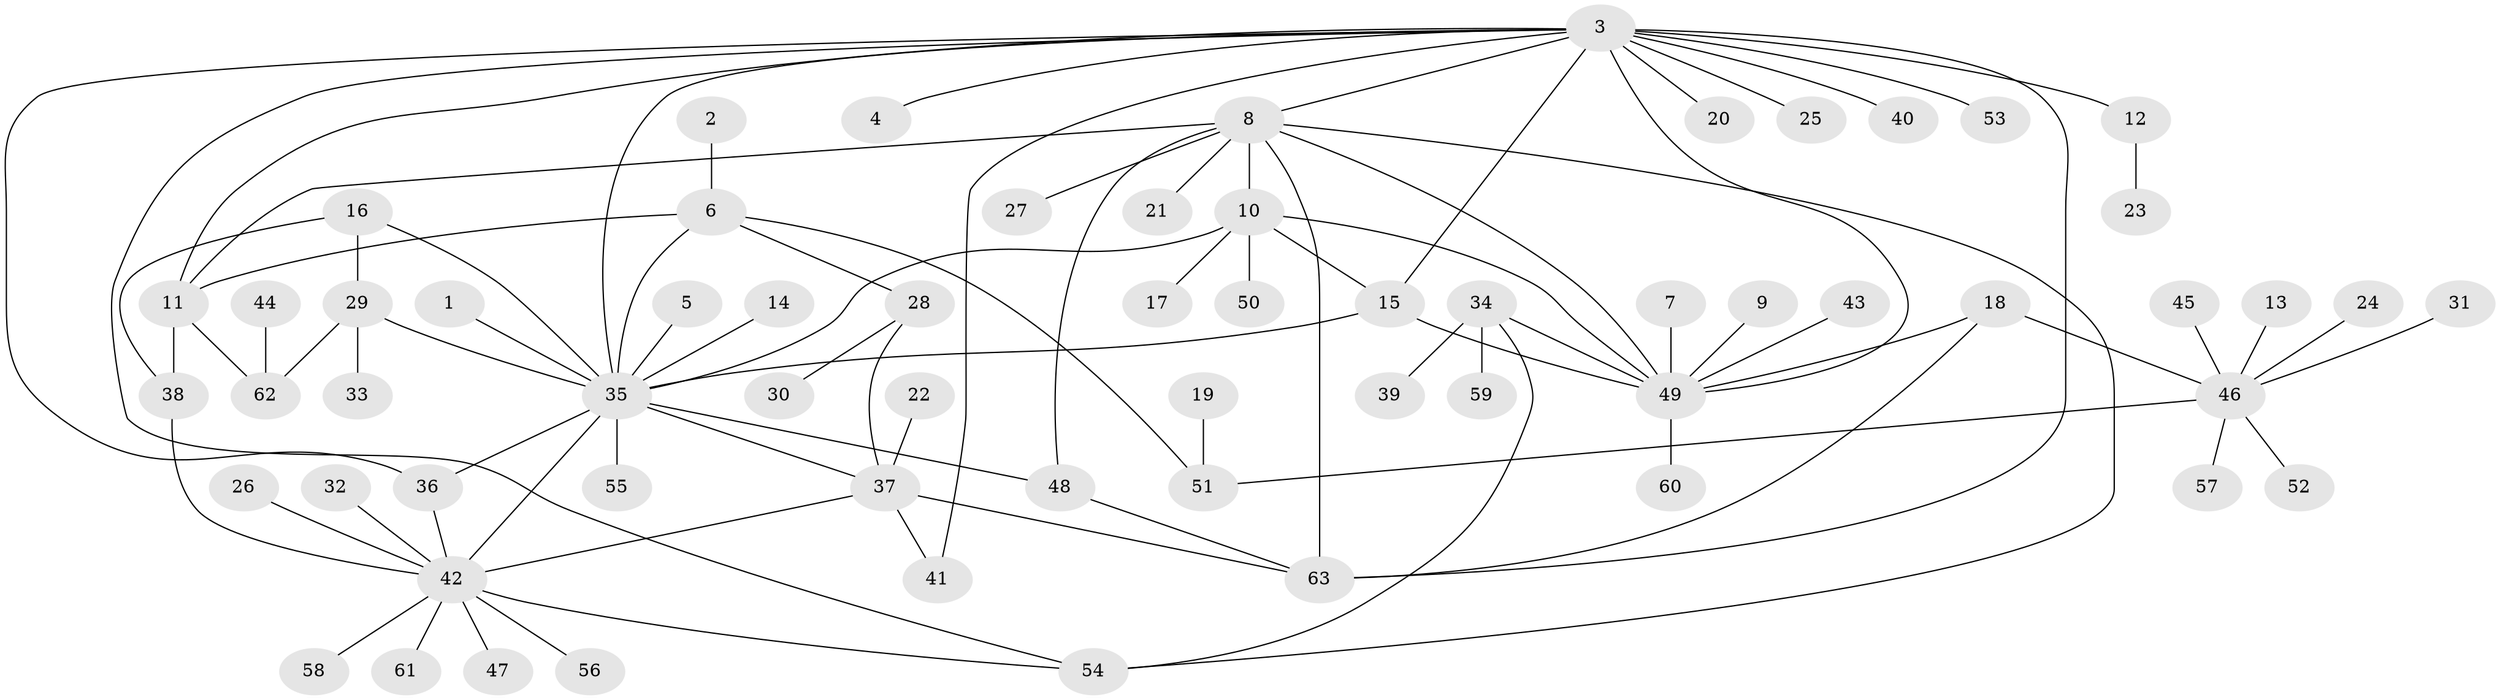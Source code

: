 // original degree distribution, {17: 0.011235955056179775, 1: 0.5617977528089888, 7: 0.02247191011235955, 16: 0.011235955056179775, 4: 0.056179775280898875, 6: 0.02247191011235955, 5: 0.056179775280898875, 10: 0.011235955056179775, 3: 0.07865168539325842, 12: 0.02247191011235955, 2: 0.1348314606741573, 9: 0.011235955056179775}
// Generated by graph-tools (version 1.1) at 2025/36/03/04/25 23:36:40]
// undirected, 63 vertices, 88 edges
graph export_dot {
  node [color=gray90,style=filled];
  1;
  2;
  3;
  4;
  5;
  6;
  7;
  8;
  9;
  10;
  11;
  12;
  13;
  14;
  15;
  16;
  17;
  18;
  19;
  20;
  21;
  22;
  23;
  24;
  25;
  26;
  27;
  28;
  29;
  30;
  31;
  32;
  33;
  34;
  35;
  36;
  37;
  38;
  39;
  40;
  41;
  42;
  43;
  44;
  45;
  46;
  47;
  48;
  49;
  50;
  51;
  52;
  53;
  54;
  55;
  56;
  57;
  58;
  59;
  60;
  61;
  62;
  63;
  1 -- 35 [weight=1.0];
  2 -- 6 [weight=1.0];
  3 -- 4 [weight=1.0];
  3 -- 8 [weight=1.0];
  3 -- 11 [weight=1.0];
  3 -- 12 [weight=1.0];
  3 -- 15 [weight=1.0];
  3 -- 20 [weight=1.0];
  3 -- 25 [weight=1.0];
  3 -- 35 [weight=1.0];
  3 -- 36 [weight=1.0];
  3 -- 40 [weight=1.0];
  3 -- 41 [weight=1.0];
  3 -- 49 [weight=1.0];
  3 -- 53 [weight=1.0];
  3 -- 54 [weight=1.0];
  3 -- 63 [weight=1.0];
  5 -- 35 [weight=1.0];
  6 -- 11 [weight=1.0];
  6 -- 28 [weight=1.0];
  6 -- 35 [weight=1.0];
  6 -- 51 [weight=1.0];
  7 -- 49 [weight=1.0];
  8 -- 10 [weight=1.0];
  8 -- 11 [weight=1.0];
  8 -- 21 [weight=1.0];
  8 -- 27 [weight=1.0];
  8 -- 48 [weight=1.0];
  8 -- 49 [weight=1.0];
  8 -- 54 [weight=1.0];
  8 -- 63 [weight=1.0];
  9 -- 49 [weight=1.0];
  10 -- 15 [weight=1.0];
  10 -- 17 [weight=1.0];
  10 -- 35 [weight=1.0];
  10 -- 49 [weight=1.0];
  10 -- 50 [weight=1.0];
  11 -- 38 [weight=1.0];
  11 -- 62 [weight=1.0];
  12 -- 23 [weight=1.0];
  13 -- 46 [weight=1.0];
  14 -- 35 [weight=1.0];
  15 -- 35 [weight=1.0];
  15 -- 49 [weight=1.0];
  16 -- 29 [weight=1.0];
  16 -- 35 [weight=1.0];
  16 -- 38 [weight=1.0];
  18 -- 46 [weight=1.0];
  18 -- 49 [weight=1.0];
  18 -- 63 [weight=1.0];
  19 -- 51 [weight=1.0];
  22 -- 37 [weight=1.0];
  24 -- 46 [weight=1.0];
  26 -- 42 [weight=1.0];
  28 -- 30 [weight=1.0];
  28 -- 37 [weight=1.0];
  29 -- 33 [weight=1.0];
  29 -- 35 [weight=1.0];
  29 -- 62 [weight=1.0];
  31 -- 46 [weight=1.0];
  32 -- 42 [weight=1.0];
  34 -- 39 [weight=1.0];
  34 -- 49 [weight=1.0];
  34 -- 54 [weight=1.0];
  34 -- 59 [weight=1.0];
  35 -- 36 [weight=1.0];
  35 -- 37 [weight=1.0];
  35 -- 42 [weight=2.0];
  35 -- 48 [weight=1.0];
  35 -- 55 [weight=1.0];
  36 -- 42 [weight=1.0];
  37 -- 41 [weight=1.0];
  37 -- 42 [weight=1.0];
  37 -- 63 [weight=1.0];
  38 -- 42 [weight=1.0];
  42 -- 47 [weight=1.0];
  42 -- 54 [weight=1.0];
  42 -- 56 [weight=1.0];
  42 -- 58 [weight=1.0];
  42 -- 61 [weight=1.0];
  43 -- 49 [weight=1.0];
  44 -- 62 [weight=1.0];
  45 -- 46 [weight=1.0];
  46 -- 51 [weight=1.0];
  46 -- 52 [weight=1.0];
  46 -- 57 [weight=1.0];
  48 -- 63 [weight=1.0];
  49 -- 60 [weight=1.0];
}
